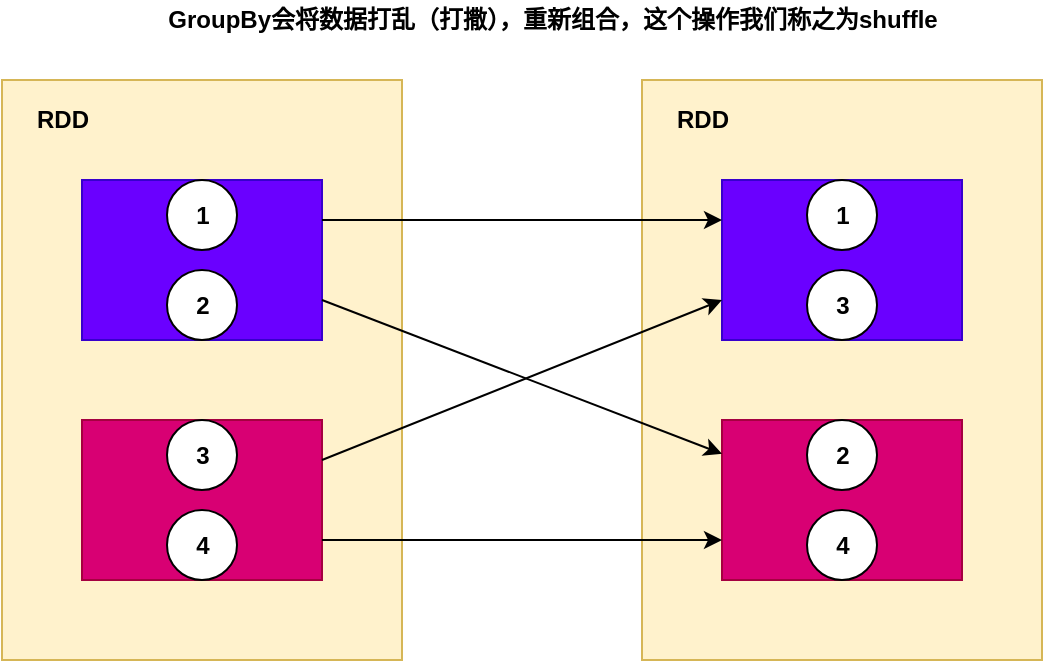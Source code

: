 <mxfile version="15.5.7" type="github">
  <diagram id="UxC3YACcDm0k6JR7MXtU" name="第 1 页">
    <mxGraphModel dx="1038" dy="547" grid="1" gridSize="10" guides="1" tooltips="1" connect="1" arrows="1" fold="1" page="1" pageScale="1" pageWidth="827" pageHeight="1169" math="0" shadow="0">
      <root>
        <mxCell id="0" />
        <mxCell id="1" parent="0" />
        <mxCell id="HXHGz3vYbTohG5uwLFiS-1" value="" style="rounded=0;whiteSpace=wrap;html=1;fillColor=#fff2cc;strokeColor=#d6b656;" vertex="1" parent="1">
          <mxGeometry x="50" y="150" width="200" height="290" as="geometry" />
        </mxCell>
        <mxCell id="HXHGz3vYbTohG5uwLFiS-2" value="" style="rounded=0;whiteSpace=wrap;html=1;fillColor=#6a00ff;fontColor=#ffffff;strokeColor=#3700CC;" vertex="1" parent="1">
          <mxGeometry x="90" y="200" width="120" height="80" as="geometry" />
        </mxCell>
        <mxCell id="HXHGz3vYbTohG5uwLFiS-3" value="" style="rounded=0;whiteSpace=wrap;html=1;fillColor=#d80073;fontColor=#ffffff;strokeColor=#A50040;" vertex="1" parent="1">
          <mxGeometry x="90" y="320" width="120" height="80" as="geometry" />
        </mxCell>
        <mxCell id="HXHGz3vYbTohG5uwLFiS-4" value="&lt;b&gt;RDD&lt;/b&gt;" style="text;html=1;resizable=0;autosize=1;align=center;verticalAlign=middle;points=[];fillColor=none;strokeColor=none;rounded=0;" vertex="1" parent="1">
          <mxGeometry x="60" y="160" width="40" height="20" as="geometry" />
        </mxCell>
        <mxCell id="HXHGz3vYbTohG5uwLFiS-5" value="&lt;b&gt;1&lt;/b&gt;" style="ellipse;whiteSpace=wrap;html=1;aspect=fixed;" vertex="1" parent="1">
          <mxGeometry x="132.5" y="200" width="35" height="35" as="geometry" />
        </mxCell>
        <mxCell id="HXHGz3vYbTohG5uwLFiS-7" value="&lt;b&gt;2&lt;/b&gt;" style="ellipse;whiteSpace=wrap;html=1;aspect=fixed;" vertex="1" parent="1">
          <mxGeometry x="132.5" y="245" width="35" height="35" as="geometry" />
        </mxCell>
        <mxCell id="HXHGz3vYbTohG5uwLFiS-8" value="&lt;b&gt;3&lt;/b&gt;" style="ellipse;whiteSpace=wrap;html=1;aspect=fixed;" vertex="1" parent="1">
          <mxGeometry x="132.5" y="320" width="35" height="35" as="geometry" />
        </mxCell>
        <mxCell id="HXHGz3vYbTohG5uwLFiS-9" value="&lt;b&gt;4&lt;/b&gt;" style="ellipse;whiteSpace=wrap;html=1;aspect=fixed;" vertex="1" parent="1">
          <mxGeometry x="132.5" y="365" width="35" height="35" as="geometry" />
        </mxCell>
        <mxCell id="HXHGz3vYbTohG5uwLFiS-10" value="" style="rounded=0;whiteSpace=wrap;html=1;fillColor=#fff2cc;strokeColor=#d6b656;" vertex="1" parent="1">
          <mxGeometry x="370" y="150" width="200" height="290" as="geometry" />
        </mxCell>
        <mxCell id="HXHGz3vYbTohG5uwLFiS-11" value="" style="rounded=0;whiteSpace=wrap;html=1;fillColor=#6a00ff;fontColor=#ffffff;strokeColor=#3700CC;" vertex="1" parent="1">
          <mxGeometry x="410" y="200" width="120" height="80" as="geometry" />
        </mxCell>
        <mxCell id="HXHGz3vYbTohG5uwLFiS-12" value="" style="rounded=0;whiteSpace=wrap;html=1;fillColor=#d80073;fontColor=#ffffff;strokeColor=#A50040;" vertex="1" parent="1">
          <mxGeometry x="410" y="320" width="120" height="80" as="geometry" />
        </mxCell>
        <mxCell id="HXHGz3vYbTohG5uwLFiS-13" value="&lt;b&gt;RDD&lt;/b&gt;" style="text;html=1;resizable=0;autosize=1;align=center;verticalAlign=middle;points=[];fillColor=none;strokeColor=none;rounded=0;" vertex="1" parent="1">
          <mxGeometry x="380" y="160" width="40" height="20" as="geometry" />
        </mxCell>
        <mxCell id="HXHGz3vYbTohG5uwLFiS-14" value="&lt;b&gt;1&lt;/b&gt;" style="ellipse;whiteSpace=wrap;html=1;aspect=fixed;" vertex="1" parent="1">
          <mxGeometry x="452.5" y="200" width="35" height="35" as="geometry" />
        </mxCell>
        <mxCell id="HXHGz3vYbTohG5uwLFiS-15" value="&lt;b&gt;3&lt;/b&gt;" style="ellipse;whiteSpace=wrap;html=1;aspect=fixed;" vertex="1" parent="1">
          <mxGeometry x="452.5" y="245" width="35" height="35" as="geometry" />
        </mxCell>
        <mxCell id="HXHGz3vYbTohG5uwLFiS-16" value="&lt;b&gt;2&lt;/b&gt;" style="ellipse;whiteSpace=wrap;html=1;aspect=fixed;" vertex="1" parent="1">
          <mxGeometry x="452.5" y="320" width="35" height="35" as="geometry" />
        </mxCell>
        <mxCell id="HXHGz3vYbTohG5uwLFiS-17" value="&lt;b&gt;4&lt;/b&gt;" style="ellipse;whiteSpace=wrap;html=1;aspect=fixed;" vertex="1" parent="1">
          <mxGeometry x="452.5" y="365" width="35" height="35" as="geometry" />
        </mxCell>
        <mxCell id="HXHGz3vYbTohG5uwLFiS-19" style="edgeStyle=orthogonalEdgeStyle;rounded=0;orthogonalLoop=1;jettySize=auto;html=1;exitX=1;exitY=0.75;exitDx=0;exitDy=0;entryX=0;entryY=0.75;entryDx=0;entryDy=0;jumpSize=15;" edge="1" parent="1" source="HXHGz3vYbTohG5uwLFiS-3" target="HXHGz3vYbTohG5uwLFiS-12">
          <mxGeometry relative="1" as="geometry" />
        </mxCell>
        <mxCell id="HXHGz3vYbTohG5uwLFiS-18" style="edgeStyle=orthogonalEdgeStyle;rounded=0;orthogonalLoop=1;jettySize=auto;html=1;exitX=1;exitY=0.25;exitDx=0;exitDy=0;jumpStyle=none;jumpSize=15;" edge="1" parent="1" source="HXHGz3vYbTohG5uwLFiS-2">
          <mxGeometry relative="1" as="geometry">
            <mxPoint x="410" y="220" as="targetPoint" />
          </mxGeometry>
        </mxCell>
        <mxCell id="HXHGz3vYbTohG5uwLFiS-20" style="rounded=0;jumpStyle=none;jumpSize=15;orthogonalLoop=1;jettySize=auto;html=1;exitX=1;exitY=0.25;exitDx=0;exitDy=0;entryX=0;entryY=0.75;entryDx=0;entryDy=0;" edge="1" parent="1" source="HXHGz3vYbTohG5uwLFiS-3" target="HXHGz3vYbTohG5uwLFiS-11">
          <mxGeometry relative="1" as="geometry" />
        </mxCell>
        <mxCell id="HXHGz3vYbTohG5uwLFiS-21" style="edgeStyle=none;rounded=0;jumpStyle=none;jumpSize=15;orthogonalLoop=1;jettySize=auto;html=1;exitX=1;exitY=0.75;exitDx=0;exitDy=0;" edge="1" parent="1" source="HXHGz3vYbTohG5uwLFiS-2" target="HXHGz3vYbTohG5uwLFiS-12">
          <mxGeometry relative="1" as="geometry" />
        </mxCell>
        <mxCell id="HXHGz3vYbTohG5uwLFiS-22" value="&lt;b&gt;GroupBy会将数据打乱（打撒），重新组合，这个操作我们称之为shuffle&lt;/b&gt;" style="text;html=1;resizable=0;autosize=1;align=center;verticalAlign=middle;points=[];fillColor=none;strokeColor=none;rounded=0;" vertex="1" parent="1">
          <mxGeometry x="120" y="110" width="410" height="20" as="geometry" />
        </mxCell>
      </root>
    </mxGraphModel>
  </diagram>
</mxfile>
